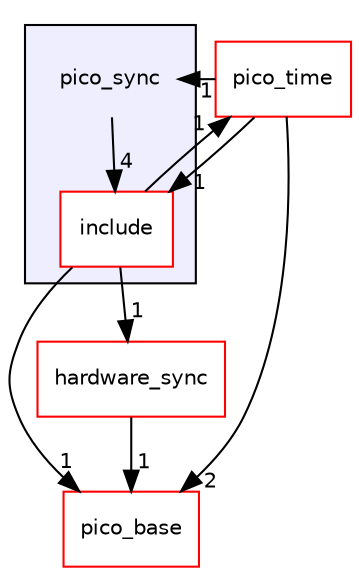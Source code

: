 digraph "pico_sync" {
  compound=true
  node [ fontsize="10", fontname="Helvetica"];
  edge [ labelfontsize="10", labelfontname="Helvetica"];
  subgraph clusterdir_80049ec721efe325411d59f8402ca4d2 {
    graph [ bgcolor="#eeeeff", pencolor="black", label="" URL="dir_80049ec721efe325411d59f8402ca4d2.html"];
    dir_80049ec721efe325411d59f8402ca4d2 [shape=plaintext label="pico_sync"];
    dir_90de541cdd71f26c45fe42ca6e43fcda [shape=box label="include" color="red" fillcolor="white" style="filled" URL="dir_90de541cdd71f26c45fe42ca6e43fcda.html"];
  }
  dir_ee4ba4c32933fd9d1c9bce216e67756d [shape=box label="pico_base" fillcolor="white" style="filled" color="red" URL="dir_ee4ba4c32933fd9d1c9bce216e67756d.html"];
  dir_cc740ddf7ebf14a28f7e7a6178d204e2 [shape=box label="pico_time" fillcolor="white" style="filled" color="red" URL="dir_cc740ddf7ebf14a28f7e7a6178d204e2.html"];
  dir_992bccbfc838886b69a13f304f758bbd [shape=box label="hardware_sync" fillcolor="white" style="filled" color="red" URL="dir_992bccbfc838886b69a13f304f758bbd.html"];
  dir_80049ec721efe325411d59f8402ca4d2->dir_90de541cdd71f26c45fe42ca6e43fcda [headlabel="4", labeldistance=1.5 headhref="dir_000029_000030.html"];
  dir_90de541cdd71f26c45fe42ca6e43fcda->dir_ee4ba4c32933fd9d1c9bce216e67756d [headlabel="1", labeldistance=1.5 headhref="dir_000030_000007.html"];
  dir_90de541cdd71f26c45fe42ca6e43fcda->dir_cc740ddf7ebf14a28f7e7a6178d204e2 [headlabel="1", labeldistance=1.5 headhref="dir_000030_000035.html"];
  dir_90de541cdd71f26c45fe42ca6e43fcda->dir_992bccbfc838886b69a13f304f758bbd [headlabel="1", labeldistance=1.5 headhref="dir_000030_000032.html"];
  dir_cc740ddf7ebf14a28f7e7a6178d204e2->dir_80049ec721efe325411d59f8402ca4d2 [headlabel="1", labeldistance=1.5 headhref="dir_000035_000029.html"];
  dir_cc740ddf7ebf14a28f7e7a6178d204e2->dir_ee4ba4c32933fd9d1c9bce216e67756d [headlabel="2", labeldistance=1.5 headhref="dir_000035_000007.html"];
  dir_cc740ddf7ebf14a28f7e7a6178d204e2->dir_90de541cdd71f26c45fe42ca6e43fcda [headlabel="1", labeldistance=1.5 headhref="dir_000035_000030.html"];
  dir_992bccbfc838886b69a13f304f758bbd->dir_ee4ba4c32933fd9d1c9bce216e67756d [headlabel="1", labeldistance=1.5 headhref="dir_000032_000007.html"];
}
